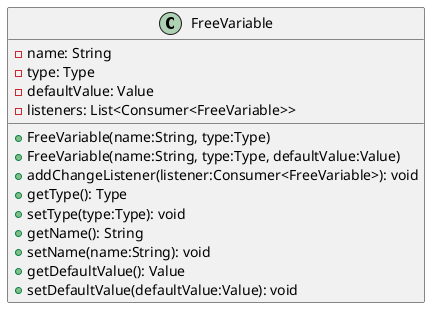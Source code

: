 @startuml

    class FreeVariable {
        -name: String
        -type: Type
        -defaultValue: Value
        -listeners: List<Consumer<FreeVariable>>
        +FreeVariable(name:String, type:Type)
        +FreeVariable(name:String, type:Type, defaultValue:Value)
        +addChangeListener(listener:Consumer<FreeVariable>): void
        +getType(): Type
        +setType(type:Type): void
        +getName(): String
        +setName(name:String): void
        +getDefaultValue(): Value
        +setDefaultValue(defaultValue:Value): void
    }

@enduml
